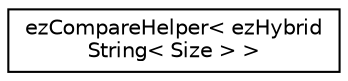 digraph "Graphical Class Hierarchy"
{
 // LATEX_PDF_SIZE
  edge [fontname="Helvetica",fontsize="10",labelfontname="Helvetica",labelfontsize="10"];
  node [fontname="Helvetica",fontsize="10",shape=record];
  rankdir="LR";
  Node0 [label="ezCompareHelper\< ezHybrid\lString\< Size \> \>",height=0.2,width=0.4,color="black", fillcolor="white", style="filled",URL="$d2/d16/structez_compare_helper_3_01ez_hybrid_string_3_01_size_01_4_01_4.htm",tooltip=" "];
}
